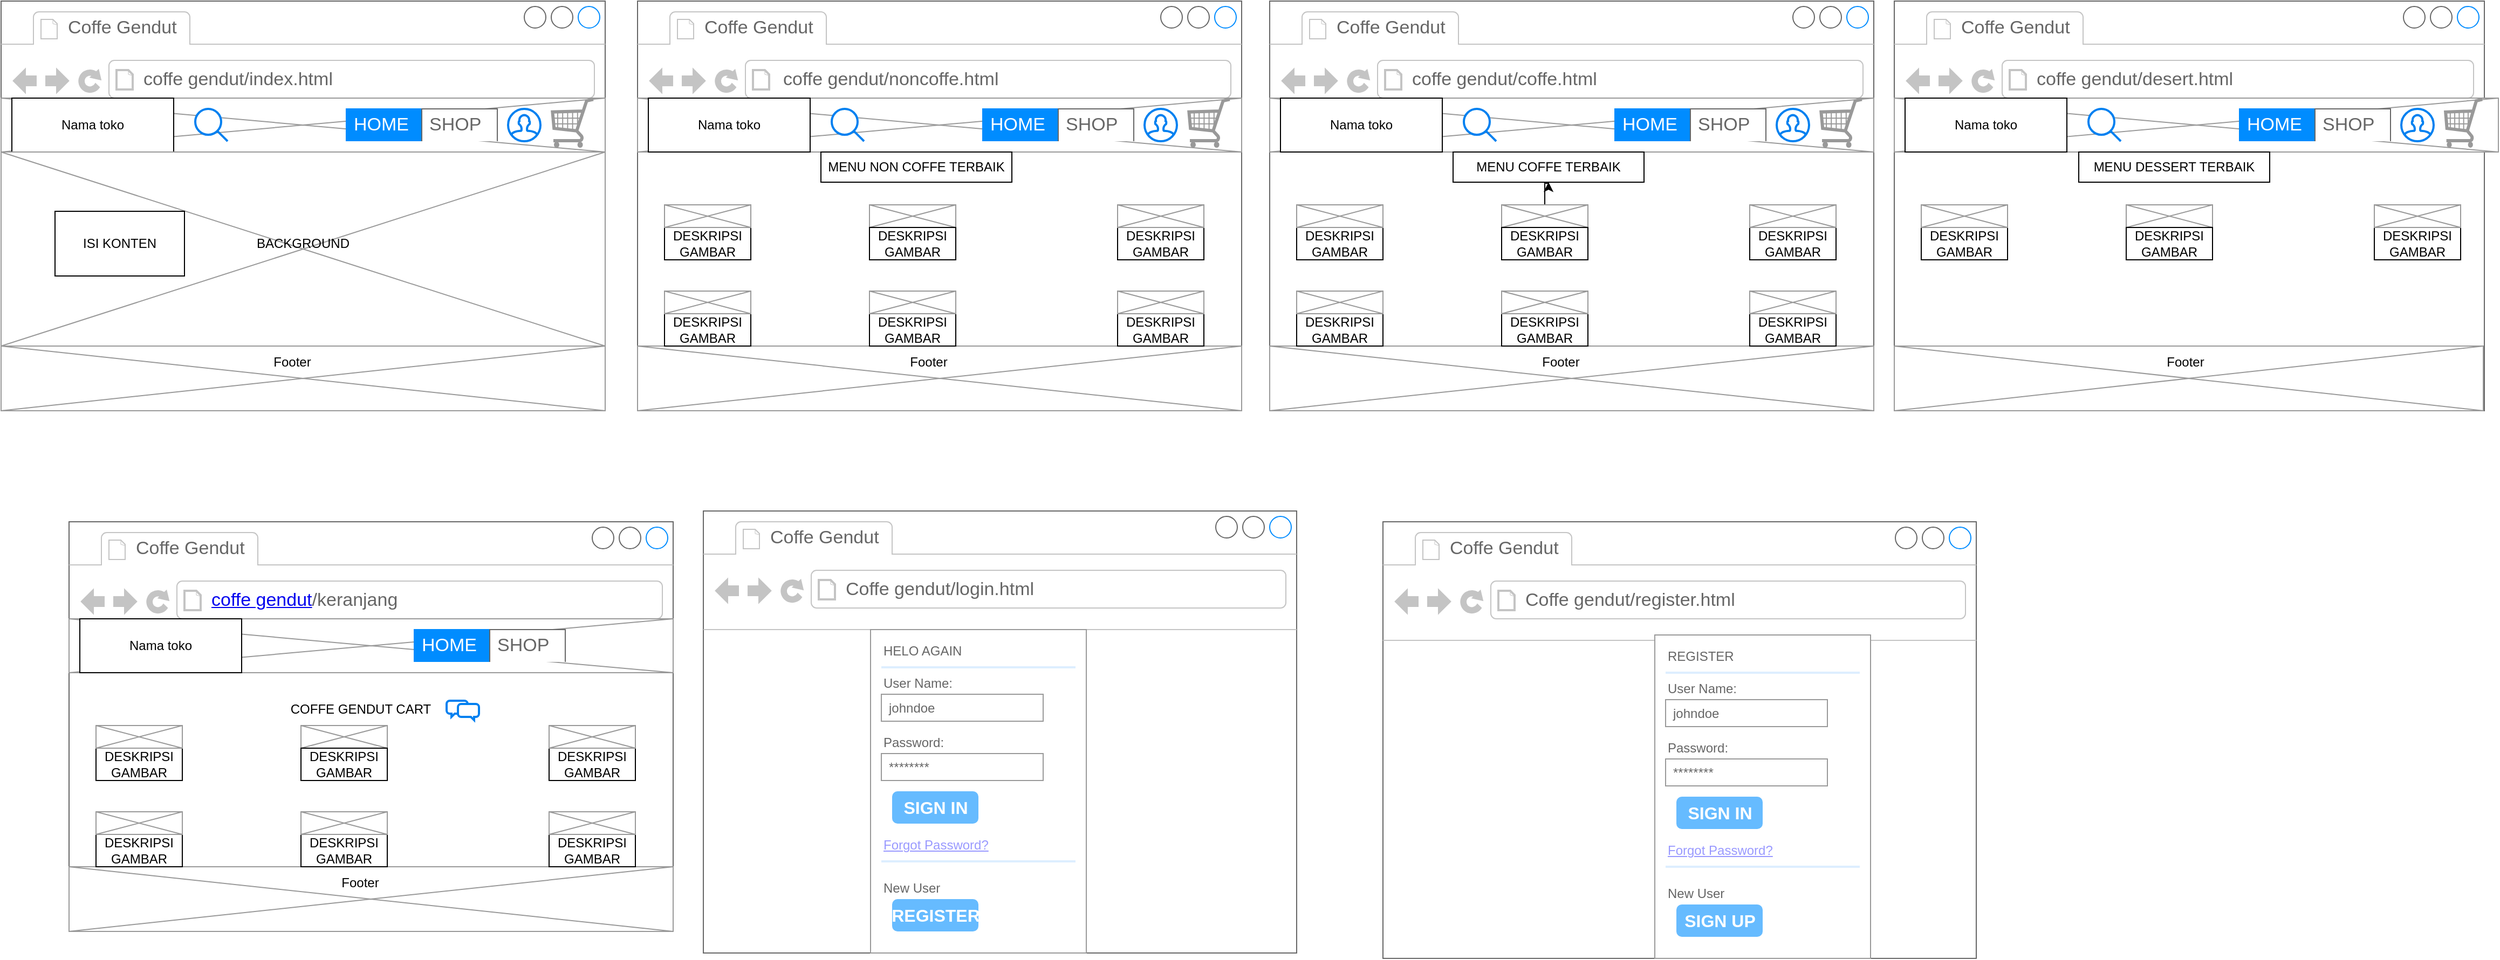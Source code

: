 <mxfile version="24.2.5" type="device" pages="2">
  <diagram name="Page-1" id="whHMGJ0GlvKiEc0G1FeG">
    <mxGraphModel dx="6001" dy="808" grid="1" gridSize="21" guides="1" tooltips="1" connect="1" arrows="1" fold="1" page="1" pageScale="1" pageWidth="2339" pageHeight="3300" math="0" shadow="0">
      <root>
        <mxCell id="0" />
        <mxCell id="1" parent="0" />
        <mxCell id="5K2G39cPgTr9oisELgJ0-1" value="" style="strokeWidth=1;shadow=0;dashed=0;align=center;html=1;shape=mxgraph.mockup.containers.browserWindow;rSize=0;strokeColor=#666666;strokeColor2=#008cff;strokeColor3=#c4c4c4;mainText=,;recursiveResize=0;" vertex="1" parent="1">
          <mxGeometry x="-4641" y="105" width="560" height="380" as="geometry" />
        </mxCell>
        <mxCell id="5K2G39cPgTr9oisELgJ0-2" value="Coffe Gendut" style="strokeWidth=1;shadow=0;dashed=0;align=center;html=1;shape=mxgraph.mockup.containers.anchor;fontSize=17;fontColor=#666666;align=left;whiteSpace=wrap;" vertex="1" parent="5K2G39cPgTr9oisELgJ0-1">
          <mxGeometry x="60" y="12" width="110" height="26" as="geometry" />
        </mxCell>
        <mxCell id="5K2G39cPgTr9oisELgJ0-3" value="coffe gendut/index.html" style="strokeWidth=1;shadow=0;dashed=0;align=center;html=1;shape=mxgraph.mockup.containers.anchor;rSize=0;fontSize=17;fontColor=#666666;align=left;" vertex="1" parent="5K2G39cPgTr9oisELgJ0-1">
          <mxGeometry x="130" y="60" width="250" height="26" as="geometry" />
        </mxCell>
        <mxCell id="5K2G39cPgTr9oisELgJ0-4" value="" style="verticalLabelPosition=bottom;shadow=0;dashed=0;align=center;html=1;verticalAlign=top;strokeWidth=1;shape=mxgraph.mockup.graphics.simpleIcon;strokeColor=#999999;" vertex="1" parent="5K2G39cPgTr9oisELgJ0-1">
          <mxGeometry y="90" width="560" height="50" as="geometry" />
        </mxCell>
        <mxCell id="5K2G39cPgTr9oisELgJ0-5" value="Nama toko" style="rounded=0;whiteSpace=wrap;html=1;" vertex="1" parent="5K2G39cPgTr9oisELgJ0-1">
          <mxGeometry x="10" y="90" width="150" height="50" as="geometry" />
        </mxCell>
        <mxCell id="5K2G39cPgTr9oisELgJ0-6" value="" style="html=1;verticalLabelPosition=bottom;align=center;labelBackgroundColor=#ffffff;verticalAlign=top;strokeWidth=2;strokeColor=#0080F0;shadow=0;dashed=0;shape=mxgraph.ios7.icons.looking_glass;" vertex="1" parent="5K2G39cPgTr9oisELgJ0-1">
          <mxGeometry x="180" y="100" width="30" height="30" as="geometry" />
        </mxCell>
        <mxCell id="5K2G39cPgTr9oisELgJ0-8" value="HOME" style="strokeWidth=1;shadow=0;dashed=0;align=center;html=1;shape=mxgraph.mockup.forms.uRect;fontSize=17;fontColor=#ffffff;align=left;spacingLeft=5;strokeColor=#008cff;fillColor=#008cff;" vertex="1" parent="5K2G39cPgTr9oisELgJ0-1">
          <mxGeometry x="320" y="100" width="70" height="30" as="geometry" />
        </mxCell>
        <mxCell id="5K2G39cPgTr9oisELgJ0-9" value="SHOP" style="strokeWidth=1;shadow=0;dashed=0;align=center;html=1;shape=mxgraph.mockup.forms.uRect;fontSize=17;fontColor=#666666;align=left;spacingLeft=5;strokeColor=#666666;" vertex="1" parent="5K2G39cPgTr9oisELgJ0-1">
          <mxGeometry x="390" y="100" width="70" height="30" as="geometry" />
        </mxCell>
        <mxCell id="5K2G39cPgTr9oisELgJ0-10" value="" style="html=1;verticalLabelPosition=bottom;align=center;labelBackgroundColor=#ffffff;verticalAlign=top;strokeWidth=2;strokeColor=#0080F0;shadow=0;dashed=0;shape=mxgraph.ios7.icons.user;" vertex="1" parent="5K2G39cPgTr9oisELgJ0-1">
          <mxGeometry x="470" y="100" width="30" height="30" as="geometry" />
        </mxCell>
        <mxCell id="5K2G39cPgTr9oisELgJ0-11" value="" style="verticalLabelPosition=bottom;shadow=0;dashed=0;align=center;html=1;verticalAlign=top;strokeWidth=1;shape=mxgraph.mockup.misc.shoppingCart;strokeColor=#999999;" vertex="1" parent="5K2G39cPgTr9oisELgJ0-1">
          <mxGeometry x="510" y="90" width="40" height="46" as="geometry" />
        </mxCell>
        <mxCell id="5K2G39cPgTr9oisELgJ0-12" value="" style="verticalLabelPosition=bottom;shadow=0;dashed=0;align=center;html=1;verticalAlign=top;strokeWidth=1;shape=mxgraph.mockup.graphics.simpleIcon;strokeColor=#999999;" vertex="1" parent="5K2G39cPgTr9oisELgJ0-1">
          <mxGeometry y="140" width="560" height="180" as="geometry" />
        </mxCell>
        <mxCell id="5K2G39cPgTr9oisELgJ0-13" value="BACKGROUND" style="text;html=1;align=center;verticalAlign=middle;whiteSpace=wrap;rounded=0;" vertex="1" parent="5K2G39cPgTr9oisELgJ0-1">
          <mxGeometry x="215" y="210" width="130" height="30" as="geometry" />
        </mxCell>
        <mxCell id="5K2G39cPgTr9oisELgJ0-15" value="" style="verticalLabelPosition=bottom;shadow=0;dashed=0;align=center;html=1;verticalAlign=top;strokeWidth=1;shape=mxgraph.mockup.graphics.simpleIcon;strokeColor=#999999;" vertex="1" parent="5K2G39cPgTr9oisELgJ0-1">
          <mxGeometry y="320" width="560" height="60" as="geometry" />
        </mxCell>
        <mxCell id="5K2G39cPgTr9oisELgJ0-14" value="ISI KONTEN" style="rounded=0;whiteSpace=wrap;html=1;" vertex="1" parent="5K2G39cPgTr9oisELgJ0-1">
          <mxGeometry x="50" y="195" width="120" height="60" as="geometry" />
        </mxCell>
        <mxCell id="5K2G39cPgTr9oisELgJ0-16" value="Footer" style="text;html=1;align=center;verticalAlign=middle;whiteSpace=wrap;rounded=0;" vertex="1" parent="5K2G39cPgTr9oisELgJ0-1">
          <mxGeometry x="240" y="320" width="60" height="30" as="geometry" />
        </mxCell>
        <mxCell id="PVkmg_0jK7x4FIQa3Wow-1" value="" style="strokeWidth=1;shadow=0;dashed=0;align=center;html=1;shape=mxgraph.mockup.containers.browserWindow;rSize=0;strokeColor=#666666;strokeColor2=#008cff;strokeColor3=#c4c4c4;mainText=,;recursiveResize=0;" vertex="1" parent="1">
          <mxGeometry x="-4051" y="105" width="560" height="380" as="geometry" />
        </mxCell>
        <mxCell id="PVkmg_0jK7x4FIQa3Wow-2" value="Coffe Gendut" style="strokeWidth=1;shadow=0;dashed=0;align=center;html=1;shape=mxgraph.mockup.containers.anchor;fontSize=17;fontColor=#666666;align=left;whiteSpace=wrap;" vertex="1" parent="PVkmg_0jK7x4FIQa3Wow-1">
          <mxGeometry x="60" y="12" width="110" height="26" as="geometry" />
        </mxCell>
        <mxCell id="PVkmg_0jK7x4FIQa3Wow-3" value="coffe gendut/noncoffe.html" style="strokeWidth=1;shadow=0;dashed=0;align=center;html=1;shape=mxgraph.mockup.containers.anchor;rSize=0;fontSize=17;fontColor=#666666;align=left;" vertex="1" parent="PVkmg_0jK7x4FIQa3Wow-1">
          <mxGeometry x="133" y="60" width="250" height="26" as="geometry" />
        </mxCell>
        <mxCell id="PVkmg_0jK7x4FIQa3Wow-4" value="" style="verticalLabelPosition=bottom;shadow=0;dashed=0;align=center;html=1;verticalAlign=top;strokeWidth=1;shape=mxgraph.mockup.graphics.simpleIcon;strokeColor=#999999;" vertex="1" parent="PVkmg_0jK7x4FIQa3Wow-1">
          <mxGeometry y="90" width="560" height="50" as="geometry" />
        </mxCell>
        <mxCell id="PVkmg_0jK7x4FIQa3Wow-5" value="Nama toko" style="rounded=0;whiteSpace=wrap;html=1;" vertex="1" parent="PVkmg_0jK7x4FIQa3Wow-1">
          <mxGeometry x="10" y="90" width="150" height="50" as="geometry" />
        </mxCell>
        <mxCell id="PVkmg_0jK7x4FIQa3Wow-6" value="" style="html=1;verticalLabelPosition=bottom;align=center;labelBackgroundColor=#ffffff;verticalAlign=top;strokeWidth=2;strokeColor=#0080F0;shadow=0;dashed=0;shape=mxgraph.ios7.icons.looking_glass;" vertex="1" parent="PVkmg_0jK7x4FIQa3Wow-1">
          <mxGeometry x="180" y="100" width="30" height="30" as="geometry" />
        </mxCell>
        <mxCell id="PVkmg_0jK7x4FIQa3Wow-7" value="HOME" style="strokeWidth=1;shadow=0;dashed=0;align=center;html=1;shape=mxgraph.mockup.forms.uRect;fontSize=17;fontColor=#ffffff;align=left;spacingLeft=5;strokeColor=#008cff;fillColor=#008cff;" vertex="1" parent="PVkmg_0jK7x4FIQa3Wow-1">
          <mxGeometry x="320" y="100" width="70" height="30" as="geometry" />
        </mxCell>
        <mxCell id="PVkmg_0jK7x4FIQa3Wow-8" value="SHOP" style="strokeWidth=1;shadow=0;dashed=0;align=center;html=1;shape=mxgraph.mockup.forms.uRect;fontSize=17;fontColor=#666666;align=left;spacingLeft=5;strokeColor=#666666;" vertex="1" parent="PVkmg_0jK7x4FIQa3Wow-1">
          <mxGeometry x="390" y="100" width="70" height="30" as="geometry" />
        </mxCell>
        <mxCell id="PVkmg_0jK7x4FIQa3Wow-9" value="" style="html=1;verticalLabelPosition=bottom;align=center;labelBackgroundColor=#ffffff;verticalAlign=top;strokeWidth=2;strokeColor=#0080F0;shadow=0;dashed=0;shape=mxgraph.ios7.icons.user;" vertex="1" parent="PVkmg_0jK7x4FIQa3Wow-1">
          <mxGeometry x="470" y="100" width="30" height="30" as="geometry" />
        </mxCell>
        <mxCell id="PVkmg_0jK7x4FIQa3Wow-10" value="" style="verticalLabelPosition=bottom;shadow=0;dashed=0;align=center;html=1;verticalAlign=top;strokeWidth=1;shape=mxgraph.mockup.misc.shoppingCart;strokeColor=#999999;" vertex="1" parent="PVkmg_0jK7x4FIQa3Wow-1">
          <mxGeometry x="510" y="90" width="40" height="46" as="geometry" />
        </mxCell>
        <mxCell id="PVkmg_0jK7x4FIQa3Wow-13" value="" style="verticalLabelPosition=bottom;shadow=0;dashed=0;align=center;html=1;verticalAlign=top;strokeWidth=1;shape=mxgraph.mockup.graphics.simpleIcon;strokeColor=#999999;" vertex="1" parent="PVkmg_0jK7x4FIQa3Wow-1">
          <mxGeometry y="320" width="560" height="60" as="geometry" />
        </mxCell>
        <mxCell id="PVkmg_0jK7x4FIQa3Wow-14" value="MENU NON COFFE TERBAIK" style="rounded=0;whiteSpace=wrap;html=1;" vertex="1" parent="PVkmg_0jK7x4FIQa3Wow-1">
          <mxGeometry x="170" y="140" width="177" height="28" as="geometry" />
        </mxCell>
        <mxCell id="PVkmg_0jK7x4FIQa3Wow-15" value="Footer" style="text;html=1;align=center;verticalAlign=middle;whiteSpace=wrap;rounded=0;" vertex="1" parent="PVkmg_0jK7x4FIQa3Wow-1">
          <mxGeometry x="240" y="320" width="60" height="30" as="geometry" />
        </mxCell>
        <mxCell id="PVkmg_0jK7x4FIQa3Wow-16" value="DESKRIPSI GAMBAR" style="rounded=0;whiteSpace=wrap;html=1;" vertex="1" parent="PVkmg_0jK7x4FIQa3Wow-1">
          <mxGeometry x="25" y="210" width="80" height="30" as="geometry" />
        </mxCell>
        <mxCell id="PVkmg_0jK7x4FIQa3Wow-17" value="" style="verticalLabelPosition=bottom;shadow=0;dashed=0;align=center;html=1;verticalAlign=top;strokeWidth=1;shape=mxgraph.mockup.graphics.simpleIcon;strokeColor=#999999;" vertex="1" parent="PVkmg_0jK7x4FIQa3Wow-1">
          <mxGeometry x="25" y="189" width="80" height="21" as="geometry" />
        </mxCell>
        <mxCell id="PVkmg_0jK7x4FIQa3Wow-18" value="&lt;span style=&quot;color: rgba(0, 0, 0, 0); font-family: monospace; font-size: 0px; text-align: start;&quot;&gt;%3CmxGraphModel%3E%3Croot%3E%3CmxCell%20id%3D%220%22%2F%3E%3CmxCell%20id%3D%221%22%20parent%3D%220%22%2F%3E%3CmxCell%20id%3D%222%22%20value%3D%22DESKRIPSI%20GAMBAR%22%20style%3D%22rounded%3D0%3BwhiteSpace%3Dwrap%3Bhtml%3D1%3B%22%20vertex%3D%221%22%20parent%3D%221%22%3E%3CmxGeometry%20x%3D%22-3986%22%20y%3D%22353%22%20width%3D%2280%22%20height%3D%2230%22%20as%3D%22geometry%22%2F%3E%3C%2FmxCell%3E%3C%2Froot%3E%3C%2FmxGraphModel%3E&lt;/span&gt;" style="verticalLabelPosition=bottom;shadow=0;dashed=0;align=center;html=1;verticalAlign=top;strokeWidth=1;shape=mxgraph.mockup.graphics.simpleIcon;strokeColor=#999999;" vertex="1" parent="PVkmg_0jK7x4FIQa3Wow-1">
          <mxGeometry x="215" y="189" width="80" height="21" as="geometry" />
        </mxCell>
        <mxCell id="PVkmg_0jK7x4FIQa3Wow-19" value="DESKRIPSI GAMBAR" style="rounded=0;whiteSpace=wrap;html=1;" vertex="1" parent="PVkmg_0jK7x4FIQa3Wow-1">
          <mxGeometry x="215" y="210" width="80" height="30" as="geometry" />
        </mxCell>
        <mxCell id="PVkmg_0jK7x4FIQa3Wow-20" value="DESKRIPSI GAMBAR" style="rounded=0;whiteSpace=wrap;html=1;" vertex="1" parent="PVkmg_0jK7x4FIQa3Wow-1">
          <mxGeometry x="25" y="290" width="80" height="30" as="geometry" />
        </mxCell>
        <mxCell id="PVkmg_0jK7x4FIQa3Wow-21" value="DESKRIPSI GAMBAR" style="rounded=0;whiteSpace=wrap;html=1;" vertex="1" parent="PVkmg_0jK7x4FIQa3Wow-1">
          <mxGeometry x="215" y="290" width="80" height="30" as="geometry" />
        </mxCell>
        <mxCell id="PVkmg_0jK7x4FIQa3Wow-22" value="DESKRIPSI GAMBAR" style="rounded=0;whiteSpace=wrap;html=1;" vertex="1" parent="PVkmg_0jK7x4FIQa3Wow-1">
          <mxGeometry x="445" y="290" width="80" height="30" as="geometry" />
        </mxCell>
        <mxCell id="PVkmg_0jK7x4FIQa3Wow-23" value="DESKRIPSI GAMBAR" style="rounded=0;whiteSpace=wrap;html=1;" vertex="1" parent="PVkmg_0jK7x4FIQa3Wow-1">
          <mxGeometry x="445" y="210" width="80" height="30" as="geometry" />
        </mxCell>
        <mxCell id="PVkmg_0jK7x4FIQa3Wow-26" value="" style="verticalLabelPosition=bottom;shadow=0;dashed=0;align=center;html=1;verticalAlign=top;strokeWidth=1;shape=mxgraph.mockup.graphics.simpleIcon;strokeColor=#999999;" vertex="1" parent="PVkmg_0jK7x4FIQa3Wow-1">
          <mxGeometry x="25" y="269" width="80" height="21" as="geometry" />
        </mxCell>
        <mxCell id="PVkmg_0jK7x4FIQa3Wow-27" value="" style="verticalLabelPosition=bottom;shadow=0;dashed=0;align=center;html=1;verticalAlign=top;strokeWidth=1;shape=mxgraph.mockup.graphics.simpleIcon;strokeColor=#999999;" vertex="1" parent="PVkmg_0jK7x4FIQa3Wow-1">
          <mxGeometry x="215" y="269" width="80" height="21" as="geometry" />
        </mxCell>
        <mxCell id="PVkmg_0jK7x4FIQa3Wow-28" value="" style="verticalLabelPosition=bottom;shadow=0;dashed=0;align=center;html=1;verticalAlign=top;strokeWidth=1;shape=mxgraph.mockup.graphics.simpleIcon;strokeColor=#999999;" vertex="1" parent="PVkmg_0jK7x4FIQa3Wow-1">
          <mxGeometry x="445" y="189" width="80" height="21" as="geometry" />
        </mxCell>
        <mxCell id="PVkmg_0jK7x4FIQa3Wow-29" value="" style="verticalLabelPosition=bottom;shadow=0;dashed=0;align=center;html=1;verticalAlign=top;strokeWidth=1;shape=mxgraph.mockup.graphics.simpleIcon;strokeColor=#999999;" vertex="1" parent="PVkmg_0jK7x4FIQa3Wow-1">
          <mxGeometry x="445" y="269" width="80" height="21" as="geometry" />
        </mxCell>
        <mxCell id="PVkmg_0jK7x4FIQa3Wow-30" value="" style="strokeWidth=1;shadow=0;dashed=0;align=center;html=1;shape=mxgraph.mockup.containers.browserWindow;rSize=0;strokeColor=#666666;strokeColor2=#008cff;strokeColor3=#c4c4c4;mainText=,;recursiveResize=0;" vertex="1" parent="1">
          <mxGeometry x="-3465" y="105" width="560" height="380" as="geometry" />
        </mxCell>
        <mxCell id="PVkmg_0jK7x4FIQa3Wow-31" value="Coffe Gendut" style="strokeWidth=1;shadow=0;dashed=0;align=center;html=1;shape=mxgraph.mockup.containers.anchor;fontSize=17;fontColor=#666666;align=left;whiteSpace=wrap;" vertex="1" parent="PVkmg_0jK7x4FIQa3Wow-30">
          <mxGeometry x="60" y="12" width="110" height="26" as="geometry" />
        </mxCell>
        <mxCell id="PVkmg_0jK7x4FIQa3Wow-32" value="coffe gendut/coffe.html" style="strokeWidth=1;shadow=0;dashed=0;align=center;html=1;shape=mxgraph.mockup.containers.anchor;rSize=0;fontSize=17;fontColor=#666666;align=left;" vertex="1" parent="PVkmg_0jK7x4FIQa3Wow-30">
          <mxGeometry x="130" y="60" width="250" height="26" as="geometry" />
        </mxCell>
        <mxCell id="PVkmg_0jK7x4FIQa3Wow-33" value="" style="verticalLabelPosition=bottom;shadow=0;dashed=0;align=center;html=1;verticalAlign=top;strokeWidth=1;shape=mxgraph.mockup.graphics.simpleIcon;strokeColor=#999999;" vertex="1" parent="PVkmg_0jK7x4FIQa3Wow-30">
          <mxGeometry y="90" width="560" height="50" as="geometry" />
        </mxCell>
        <mxCell id="PVkmg_0jK7x4FIQa3Wow-34" value="Nama toko" style="rounded=0;whiteSpace=wrap;html=1;" vertex="1" parent="PVkmg_0jK7x4FIQa3Wow-30">
          <mxGeometry x="10" y="90" width="150" height="50" as="geometry" />
        </mxCell>
        <mxCell id="PVkmg_0jK7x4FIQa3Wow-35" value="" style="html=1;verticalLabelPosition=bottom;align=center;labelBackgroundColor=#ffffff;verticalAlign=top;strokeWidth=2;strokeColor=#0080F0;shadow=0;dashed=0;shape=mxgraph.ios7.icons.looking_glass;" vertex="1" parent="PVkmg_0jK7x4FIQa3Wow-30">
          <mxGeometry x="180" y="100" width="30" height="30" as="geometry" />
        </mxCell>
        <mxCell id="PVkmg_0jK7x4FIQa3Wow-36" value="HOME" style="strokeWidth=1;shadow=0;dashed=0;align=center;html=1;shape=mxgraph.mockup.forms.uRect;fontSize=17;fontColor=#ffffff;align=left;spacingLeft=5;strokeColor=#008cff;fillColor=#008cff;" vertex="1" parent="PVkmg_0jK7x4FIQa3Wow-30">
          <mxGeometry x="320" y="100" width="70" height="30" as="geometry" />
        </mxCell>
        <mxCell id="PVkmg_0jK7x4FIQa3Wow-37" value="SHOP" style="strokeWidth=1;shadow=0;dashed=0;align=center;html=1;shape=mxgraph.mockup.forms.uRect;fontSize=17;fontColor=#666666;align=left;spacingLeft=5;strokeColor=#666666;" vertex="1" parent="PVkmg_0jK7x4FIQa3Wow-30">
          <mxGeometry x="390" y="100" width="70" height="30" as="geometry" />
        </mxCell>
        <mxCell id="PVkmg_0jK7x4FIQa3Wow-38" value="" style="html=1;verticalLabelPosition=bottom;align=center;labelBackgroundColor=#ffffff;verticalAlign=top;strokeWidth=2;strokeColor=#0080F0;shadow=0;dashed=0;shape=mxgraph.ios7.icons.user;" vertex="1" parent="PVkmg_0jK7x4FIQa3Wow-30">
          <mxGeometry x="470" y="100" width="30" height="30" as="geometry" />
        </mxCell>
        <mxCell id="PVkmg_0jK7x4FIQa3Wow-39" value="" style="verticalLabelPosition=bottom;shadow=0;dashed=0;align=center;html=1;verticalAlign=top;strokeWidth=1;shape=mxgraph.mockup.misc.shoppingCart;strokeColor=#999999;" vertex="1" parent="PVkmg_0jK7x4FIQa3Wow-30">
          <mxGeometry x="510" y="90" width="40" height="46" as="geometry" />
        </mxCell>
        <mxCell id="PVkmg_0jK7x4FIQa3Wow-40" value="" style="verticalLabelPosition=bottom;shadow=0;dashed=0;align=center;html=1;verticalAlign=top;strokeWidth=1;shape=mxgraph.mockup.graphics.simpleIcon;strokeColor=#999999;" vertex="1" parent="PVkmg_0jK7x4FIQa3Wow-30">
          <mxGeometry y="320" width="560" height="60" as="geometry" />
        </mxCell>
        <mxCell id="PVkmg_0jK7x4FIQa3Wow-41" value="MENU&amp;nbsp;&lt;span style=&quot;color: rgba(0, 0, 0, 0); font-family: monospace; font-size: 0px; text-align: start; text-wrap: nowrap;&quot;&gt;%3CmxGraphModel%3E%3Croot%3E%3CmxCell%20id%3D%220%22%2F%3E%3CmxCell%20id%3D%221%22%20parent%3D%220%22%2F%3E%3CmxCell%20id%3D%222%22%20value%3D%22%22%20style%3D%22strokeWidth%3D1%3Bshadow%3D0%3Bdashed%3D0%3Balign%3Dcenter%3Bhtml%3D1%3Bshape%3Dmxgraph.mockup.containers.browserWindow%3BrSize%3D0%3BstrokeColor%3D%23666666%3BstrokeColor2%3D%23008cff%3BstrokeColor3%3D%23c4c4c4%3BmainText%3D%2C%3BrecursiveResize%3D0%3B%22%20vertex%3D%221%22%20parent%3D%221%22%3E%3CmxGeometry%20x%3D%22-4011%22%20y%3D%22105%22%20width%3D%22560%22%20height%3D%22380%22%20as%3D%22geometry%22%2F%3E%3C%2FmxCell%3E%3CmxCell%20id%3D%223%22%20value%3D%22Coffe%20Gendut%22%20style%3D%22strokeWidth%3D1%3Bshadow%3D0%3Bdashed%3D0%3Balign%3Dcenter%3Bhtml%3D1%3Bshape%3Dmxgraph.mockup.containers.anchor%3BfontSize%3D17%3BfontColor%3D%23666666%3Balign%3Dleft%3BwhiteSpace%3Dwrap%3B%22%20vertex%3D%221%22%20parent%3D%222%22%3E%3CmxGeometry%20x%3D%2260%22%20y%3D%2212%22%20width%3D%22110%22%20height%3D%2226%22%20as%3D%22geometry%22%2F%3E%3C%2FmxCell%3E%3CmxCell%20id%3D%224%22%20value%3D%22%26lt%3Ba%20href%3D%26quot%3Bfile%3A%2F%2F%2FD%3A%2Fcoffe%2520gendut%2Findex.html%26quot%3B%26gt%3Bcoffe%20gendut%26lt%3B%2Fa%26gt%3B%22%20style%3D%22strokeWidth%3D1%3Bshadow%3D0%3Bdashed%3D0%3Balign%3Dcenter%3Bhtml%3D1%3Bshape%3Dmxgraph.mockup.containers.anchor%3BrSize%3D0%3BfontSize%3D17%3BfontColor%3D%23666666%3Balign%3Dleft%3B%22%20vertex%3D%221%22%20parent%3D%222%22%3E%3CmxGeometry%20x%3D%22130%22%20y%3D%2260%22%20width%3D%22250%22%20height%3D%2226%22%20as%3D%22geometry%22%2F%3E%3C%2FmxCell%3E%3CmxCell%20id%3D%225%22%20value%3D%22%22%20style%3D%22verticalLabelPosition%3Dbottom%3Bshadow%3D0%3Bdashed%3D0%3Balign%3Dcenter%3Bhtml%3D1%3BverticalAlign%3Dtop%3BstrokeWidth%3D1%3Bshape%3Dmxgraph.mockup.graphics.simpleIcon%3BstrokeColor%3D%23999999%3B%22%20vertex%3D%221%22%20parent%3D%222%22%3E%3CmxGeometry%20y%3D%2290%22%20width%3D%22560%22%20height%3D%2250%22%20as%3D%22geometry%22%2F%3E%3C%2FmxCell%3E%3CmxCell%20id%3D%226%22%20value%3D%22Nama%20toko%22%20style%3D%22rounded%3D0%3BwhiteSpace%3Dwrap%3Bhtml%3D1%3B%22%20vertex%3D%221%22%20parent%3D%222%22%3E%3CmxGeometry%20x%3D%2210%22%20y%3D%2290%22%20width%3D%22150%22%20height%3D%2250%22%20as%3D%22geometry%22%2F%3E%3C%2FmxCell%3E%3CmxCell%20id%3D%227%22%20value%3D%22%22%20style%3D%22html%3D1%3BverticalLabelPosition%3Dbottom%3Balign%3Dcenter%3BlabelBackgroundColor%3D%23ffffff%3BverticalAlign%3Dtop%3BstrokeWidth%3D2%3BstrokeColor%3D%230080F0%3Bshadow%3D0%3Bdashed%3D0%3Bshape%3Dmxgraph.ios7.icons.looking_glass%3B%22%20vertex%3D%221%22%20parent%3D%222%22%3E%3CmxGeometry%20x%3D%22180%22%20y%3D%22100%22%20width%3D%2230%22%20height%3D%2230%22%20as%3D%22geometry%22%2F%3E%3C%2FmxCell%3E%3CmxCell%20id%3D%228%22%20value%3D%22HOME%22%20style%3D%22strokeWidth%3D1%3Bshadow%3D0%3Bdashed%3D0%3Balign%3Dcenter%3Bhtml%3D1%3Bshape%3Dmxgraph.mockup.forms.uRect%3BfontSize%3D17%3BfontColor%3D%23ffffff%3Balign%3Dleft%3BspacingLeft%3D5%3BstrokeColor%3D%23008cff%3BfillColor%3D%23008cff%3B%22%20vertex%3D%221%22%20parent%3D%222%22%3E%3CmxGeometry%20x%3D%22320%22%20y%3D%22100%22%20width%3D%2270%22%20height%3D%2230%22%20as%3D%22geometry%22%2F%3E%3C%2FmxCell%3E%3CmxCell%20id%3D%229%22%20value%3D%22SHOP%22%20style%3D%22strokeWidth%3D1%3Bshadow%3D0%3Bdashed%3D0%3Balign%3Dcenter%3Bhtml%3D1%3Bshape%3Dmxgraph.mockup.forms.uRect%3BfontSize%3D17%3BfontColor%3D%23666666%3Balign%3Dleft%3BspacingLeft%3D5%3BstrokeColor%3D%23666666%3B%22%20vertex%3D%221%22%20parent%3D%222%22%3E%3CmxGeometry%20x%3D%22390%22%20y%3D%22100%22%20width%3D%2270%22%20height%3D%2230%22%20as%3D%22geometry%22%2F%3E%3C%2FmxCell%3E%3CmxCell%20id%3D%2210%22%20value%3D%22%22%20style%3D%22html%3D1%3BverticalLabelPosition%3Dbottom%3Balign%3Dcenter%3BlabelBackgroundColor%3D%23ffffff%3BverticalAlign%3Dtop%3BstrokeWidth%3D2%3BstrokeColor%3D%230080F0%3Bshadow%3D0%3Bdashed%3D0%3Bshape%3Dmxgraph.ios7.icons.user%3B%22%20vertex%3D%221%22%20parent%3D%222%22%3E%3CmxGeometry%20x%3D%22470%22%20y%3D%22100%22%20width%3D%2230%22%20height%3D%2230%22%20as%3D%22geometry%22%2F%3E%3C%2FmxCell%3E%3CmxCell%20id%3D%2211%22%20value%3D%22%22%20style%3D%22verticalLabelPosition%3Dbottom%3Bshadow%3D0%3Bdashed%3D0%3Balign%3Dcenter%3Bhtml%3D1%3BverticalAlign%3Dtop%3BstrokeWidth%3D1%3Bshape%3Dmxgraph.mockup.misc.shoppingCart%3BstrokeColor%3D%23999999%3B%22%20vertex%3D%221%22%20parent%3D%222%22%3E%3CmxGeometry%20x%3D%22510%22%20y%3D%2290%22%20width%3D%2240%22%20height%3D%2246%22%20as%3D%22geometry%22%2F%3E%3C%2FmxCell%3E%3CmxCell%20id%3D%2212%22%20value%3D%22%22%20style%3D%22verticalLabelPosition%3Dbottom%3Bshadow%3D0%3Bdashed%3D0%3Balign%3Dcenter%3Bhtml%3D1%3BverticalAlign%3Dtop%3BstrokeWidth%3D1%3Bshape%3Dmxgraph.mockup.graphics.simpleIcon%3BstrokeColor%3D%23999999%3B%22%20vertex%3D%221%22%20parent%3D%222%22%3E%3CmxGeometry%20y%3D%22320%22%20width%3D%22560%22%20height%3D%2260%22%20as%3D%22geometry%22%2F%3E%3C%2FmxCell%3E%3CmxCell%20id%3D%2213%22%20value%3D%22MENU%20NON%20COFFE%20TERBAIK%22%20style%3D%22rounded%3D0%3BwhiteSpace%3Dwrap%3Bhtml%3D1%3B%22%20vertex%3D%221%22%20parent%3D%222%22%3E%3CmxGeometry%20x%3D%22170%22%20y%3D%22140%22%20width%3D%22177%22%20height%3D%2228%22%20as%3D%22geometry%22%2F%3E%3C%2FmxCell%3E%3CmxCell%20id%3D%2214%22%20value%3D%22Footer%22%20style%3D%22text%3Bhtml%3D1%3Balign%3Dcenter%3BverticalAlign%3Dmiddle%3BwhiteSpace%3Dwrap%3Brounded%3D0%3B%22%20vertex%3D%221%22%20parent%3D%222%22%3E%3CmxGeometry%20x%3D%22240%22%20y%3D%22320%22%20width%3D%2260%22%20height%3D%2230%22%20as%3D%22geometry%22%2F%3E%3C%2FmxCell%3E%3CmxCell%20id%3D%2215%22%20value%3D%22DESKRIPSI%20GAMBAR%22%20style%3D%22rounded%3D0%3BwhiteSpace%3Dwrap%3Bhtml%3D1%3B%22%20vertex%3D%221%22%20parent%3D%222%22%3E%3CmxGeometry%20x%3D%2225%22%20y%3D%22210%22%20width%3D%2280%22%20height%3D%2230%22%20as%3D%22geometry%22%2F%3E%3C%2FmxCell%3E%3CmxCell%20id%3D%2216%22%20value%3D%22%22%20style%3D%22verticalLabelPosition%3Dbottom%3Bshadow%3D0%3Bdashed%3D0%3Balign%3Dcenter%3Bhtml%3D1%3BverticalAlign%3Dtop%3BstrokeWidth%3D1%3Bshape%3Dmxgraph.mockup.graphics.simpleIcon%3BstrokeColor%3D%23999999%3B%22%20vertex%3D%221%22%20parent%3D%222%22%3E%3CmxGeometry%20x%3D%2225%22%20y%3D%22189%22%20width%3D%2280%22%20height%3D%2221%22%20as%3D%22geometry%22%2F%3E%3C%2FmxCell%3E%3CmxCell%20id%3D%2217%22%20value%3D%22%26lt%3Bspan%20style%3D%26quot%3Bcolor%3A%20rgba(0%2C%200%2C%200%2C%200)%3B%20font-family%3A%20monospace%3B%20font-size%3A%200px%3B%20text-align%3A%20start%3B%26quot%3B%26gt%3B%253CmxGraphModel%253E%253Croot%253E%253CmxCell%2520id%253D%25220%2522%252F%253E%253CmxCell%2520id%253D%25221%2522%2520parent%253D%25220%2522%252F%253E%253CmxCell%2520id%253D%25222%2522%2520value%253D%2522DESKRIPSI%2520GAMBAR%2522%2520style%253D%2522rounded%253D0%253BwhiteSpace%253Dwrap%253Bhtml%253D1%253B%2522%2520vertex%253D%25221%2522%2520parent%253D%25221%2522%253E%253CmxGeometry%2520x%253D%2522-3986%2522%2520y%253D%2522353%2522%2520width%253D%252280%2522%2520height%253D%252230%2522%2520as%253D%2522geometry%2522%252F%253E%253C%252FmxCell%253E%253C%252Froot%253E%253C%252FmxGraphModel%253E%26lt%3B%2Fspan%26gt%3B%22%20style%3D%22verticalLabelPosition%3Dbottom%3Bshadow%3D0%3Bdashed%3D0%3Balign%3Dcenter%3Bhtml%3D1%3BverticalAlign%3Dtop%3BstrokeWidth%3D1%3Bshape%3Dmxgraph.mockup.graphics.simpleIcon%3BstrokeColor%3D%23999999%3B%22%20vertex%3D%221%22%20parent%3D%222%22%3E%3CmxGeometry%20x%3D%22215%22%20y%3D%22189%22%20width%3D%2280%22%20height%3D%2221%22%20as%3D%22geometry%22%2F%3E%3C%2FmxCell%3E%3CmxCell%20id%3D%2218%22%20value%3D%22DESKRIPSI%20GAMBAR%22%20style%3D%22rounded%3D0%3BwhiteSpace%3Dwrap%3Bhtml%3D1%3B%22%20vertex%3D%221%22%20parent%3D%222%22%3E%3CmxGeometry%20x%3D%22215%22%20y%3D%22210%22%20width%3D%2280%22%20height%3D%2230%22%20as%3D%22geometry%22%2F%3E%3C%2FmxCell%3E%3CmxCell%20id%3D%2219%22%20value%3D%22DESKRIPSI%20GAMBAR%22%20style%3D%22rounded%3D0%3BwhiteSpace%3Dwrap%3Bhtml%3D1%3B%22%20vertex%3D%221%22%20parent%3D%222%22%3E%3CmxGeometry%20x%3D%2225%22%20y%3D%22290%22%20width%3D%2280%22%20height%3D%2230%22%20as%3D%22geometry%22%2F%3E%3C%2FmxCell%3E%3CmxCell%20id%3D%2220%22%20value%3D%22DESKRIPSI%20GAMBAR%22%20style%3D%22rounded%3D0%3BwhiteSpace%3Dwrap%3Bhtml%3D1%3B%22%20vertex%3D%221%22%20parent%3D%222%22%3E%3CmxGeometry%20x%3D%22215%22%20y%3D%22290%22%20width%3D%2280%22%20height%3D%2230%22%20as%3D%22geometry%22%2F%3E%3C%2FmxCell%3E%3CmxCell%20id%3D%2221%22%20value%3D%22DESKRIPSI%20GAMBAR%22%20style%3D%22rounded%3D0%3BwhiteSpace%3Dwrap%3Bhtml%3D1%3B%22%20vertex%3D%221%22%20parent%3D%222%22%3E%3CmxGeometry%20x%3D%22445%22%20y%3D%22290%22%20width%3D%2280%22%20height%3D%2230%22%20as%3D%22geometry%22%2F%3E%3C%2FmxCell%3E%3CmxCell%20id%3D%2222%22%20value%3D%22DESKRIPSI%20GAMBAR%22%20style%3D%22rounded%3D0%3BwhiteSpace%3Dwrap%3Bhtml%3D1%3B%22%20vertex%3D%221%22%20parent%3D%222%22%3E%3CmxGeometry%20x%3D%22445%22%20y%3D%22210%22%20width%3D%2280%22%20height%3D%2230%22%20as%3D%22geometry%22%2F%3E%3C%2FmxCell%3E%3CmxCell%20id%3D%2223%22%20value%3D%22%22%20style%3D%22verticalLabelPosition%3Dbottom%3Bshadow%3D0%3Bdashed%3D0%3Balign%3Dcenter%3Bhtml%3D1%3BverticalAlign%3Dtop%3BstrokeWidth%3D1%3Bshape%3Dmxgraph.mockup.graphics.simpleIcon%3BstrokeColor%3D%23999999%3B%22%20vertex%3D%221%22%20parent%3D%222%22%3E%3CmxGeometry%20x%3D%2225%22%20y%3D%22269%22%20width%3D%2280%22%20height%3D%2221%22%20as%3D%22geometry%22%2F%3E%3C%2FmxCell%3E%3CmxCell%20id%3D%2224%22%20value%3D%22%22%20style%3D%22verticalLabelPosition%3Dbottom%3Bshadow%3D0%3Bdashed%3D0%3Balign%3Dcenter%3Bhtml%3D1%3BverticalAlign%3Dtop%3BstrokeWidth%3D1%3Bshape%3Dmxgraph.mockup.graphics.simpleIcon%3BstrokeColor%3D%23999999%3B%22%20vertex%3D%221%22%20parent%3D%222%22%3E%3CmxGeometry%20x%3D%22215%22%20y%3D%22269%22%20width%3D%2280%22%20height%3D%2221%22%20as%3D%22geometry%22%2F%3E%3C%2FmxCell%3E%3CmxCell%20id%3D%2225%22%20value%3D%22%22%20style%3D%22verticalLabelPosition%3Dbottom%3Bshadow%3D0%3Bdashed%3D0%3Balign%3Dcenter%3Bhtml%3D1%3BverticalAlign%3Dtop%3BstrokeWidth%3D1%3Bshape%3Dmxgraph.mockup.graphics.simpleIcon%3BstrokeColor%3D%23999999%3B%22%20vertex%3D%221%22%20parent%3D%222%22%3E%3CmxGeometry%20x%3D%22445%22%20y%3D%22189%22%20width%3D%2280%22%20height%3D%2221%22%20as%3D%22geometry%22%2F%3E%3C%2FmxCell%3E%3CmxCell%20id%3D%2226%22%20value%3D%22%22%20style%3D%22verticalLabelPosition%3Dbottom%3Bshadow%3D0%3Bdashed%3D0%3Balign%3Dcenter%3Bhtml%3D1%3BverticalAlign%3Dtop%3BstrokeWidth%3D1%3Bshape%3Dmxgraph.mockup.graphics.simpleIcon%3BstrokeColor%3D%23999999%3B%22%20vertex%3D%221%22%20parent%3D%222%22%3E%3CmxGeometry%20x%3D%22445%22%20y%3D%22269%22%20width%3D%2280%22%20height%3D%2221%22%20as%3D%22geometry%22%2F%3E%3C%2FmxCell%3E%3C%2Froot%3E%3C%2FmxGraphModel%3E&lt;/span&gt;COFFE TERBAIK" style="rounded=0;whiteSpace=wrap;html=1;" vertex="1" parent="PVkmg_0jK7x4FIQa3Wow-30">
          <mxGeometry x="170" y="140" width="177" height="28" as="geometry" />
        </mxCell>
        <mxCell id="PVkmg_0jK7x4FIQa3Wow-42" value="Footer" style="text;html=1;align=center;verticalAlign=middle;whiteSpace=wrap;rounded=0;" vertex="1" parent="PVkmg_0jK7x4FIQa3Wow-30">
          <mxGeometry x="240" y="320" width="60" height="30" as="geometry" />
        </mxCell>
        <mxCell id="PVkmg_0jK7x4FIQa3Wow-43" value="DESKRIPSI GAMBAR" style="rounded=0;whiteSpace=wrap;html=1;" vertex="1" parent="PVkmg_0jK7x4FIQa3Wow-30">
          <mxGeometry x="25" y="210" width="80" height="30" as="geometry" />
        </mxCell>
        <mxCell id="PVkmg_0jK7x4FIQa3Wow-44" value="" style="verticalLabelPosition=bottom;shadow=0;dashed=0;align=center;html=1;verticalAlign=top;strokeWidth=1;shape=mxgraph.mockup.graphics.simpleIcon;strokeColor=#999999;" vertex="1" parent="PVkmg_0jK7x4FIQa3Wow-30">
          <mxGeometry x="25" y="189" width="80" height="21" as="geometry" />
        </mxCell>
        <mxCell id="PVkmg_0jK7x4FIQa3Wow-55" value="" style="edgeStyle=orthogonalEdgeStyle;rounded=0;orthogonalLoop=1;jettySize=auto;html=1;" edge="1" parent="PVkmg_0jK7x4FIQa3Wow-30" source="PVkmg_0jK7x4FIQa3Wow-45" target="PVkmg_0jK7x4FIQa3Wow-41">
          <mxGeometry relative="1" as="geometry" />
        </mxCell>
        <mxCell id="PVkmg_0jK7x4FIQa3Wow-45" value="&lt;span style=&quot;color: rgba(0, 0, 0, 0); font-family: monospace; font-size: 0px; text-align: start;&quot;&gt;%3CmxGraphModel%3E%3Croot%3E%3CmxCell%20id%3D%220%22%2F%3E%3CmxCell%20id%3D%221%22%20parent%3D%220%22%2F%3E%3CmxCell%20id%3D%222%22%20value%3D%22DESKRIPSI%20GAMBAR%22%20style%3D%22rounded%3D0%3BwhiteSpace%3Dwrap%3Bhtml%3D1%3B%22%20vertex%3D%221%22%20parent%3D%221%22%3E%3CmxGeometry%20x%3D%22-3986%22%20y%3D%22353%22%20width%3D%2280%22%20height%3D%2230%22%20as%3D%22geometry%22%2F%3E%3C%2FmxCell%3E%3C%2Froot%3E%3C%2FmxGraphModel%3E&lt;/span&gt;" style="verticalLabelPosition=bottom;shadow=0;dashed=0;align=center;html=1;verticalAlign=top;strokeWidth=1;shape=mxgraph.mockup.graphics.simpleIcon;strokeColor=#999999;" vertex="1" parent="PVkmg_0jK7x4FIQa3Wow-30">
          <mxGeometry x="215" y="189" width="80" height="21" as="geometry" />
        </mxCell>
        <mxCell id="PVkmg_0jK7x4FIQa3Wow-46" value="DESKRIPSI GAMBAR" style="rounded=0;whiteSpace=wrap;html=1;" vertex="1" parent="PVkmg_0jK7x4FIQa3Wow-30">
          <mxGeometry x="215" y="210" width="80" height="30" as="geometry" />
        </mxCell>
        <mxCell id="PVkmg_0jK7x4FIQa3Wow-47" value="DESKRIPSI GAMBAR" style="rounded=0;whiteSpace=wrap;html=1;" vertex="1" parent="PVkmg_0jK7x4FIQa3Wow-30">
          <mxGeometry x="25" y="290" width="80" height="30" as="geometry" />
        </mxCell>
        <mxCell id="PVkmg_0jK7x4FIQa3Wow-48" value="DESKRIPSI GAMBAR" style="rounded=0;whiteSpace=wrap;html=1;" vertex="1" parent="PVkmg_0jK7x4FIQa3Wow-30">
          <mxGeometry x="215" y="290" width="80" height="30" as="geometry" />
        </mxCell>
        <mxCell id="PVkmg_0jK7x4FIQa3Wow-49" value="DESKRIPSI GAMBAR" style="rounded=0;whiteSpace=wrap;html=1;" vertex="1" parent="PVkmg_0jK7x4FIQa3Wow-30">
          <mxGeometry x="445" y="290" width="80" height="30" as="geometry" />
        </mxCell>
        <mxCell id="PVkmg_0jK7x4FIQa3Wow-50" value="DESKRIPSI GAMBAR" style="rounded=0;whiteSpace=wrap;html=1;" vertex="1" parent="PVkmg_0jK7x4FIQa3Wow-30">
          <mxGeometry x="445" y="210" width="80" height="30" as="geometry" />
        </mxCell>
        <mxCell id="PVkmg_0jK7x4FIQa3Wow-51" value="" style="verticalLabelPosition=bottom;shadow=0;dashed=0;align=center;html=1;verticalAlign=top;strokeWidth=1;shape=mxgraph.mockup.graphics.simpleIcon;strokeColor=#999999;" vertex="1" parent="PVkmg_0jK7x4FIQa3Wow-30">
          <mxGeometry x="25" y="269" width="80" height="21" as="geometry" />
        </mxCell>
        <mxCell id="PVkmg_0jK7x4FIQa3Wow-52" value="" style="verticalLabelPosition=bottom;shadow=0;dashed=0;align=center;html=1;verticalAlign=top;strokeWidth=1;shape=mxgraph.mockup.graphics.simpleIcon;strokeColor=#999999;" vertex="1" parent="PVkmg_0jK7x4FIQa3Wow-30">
          <mxGeometry x="215" y="269" width="80" height="21" as="geometry" />
        </mxCell>
        <mxCell id="PVkmg_0jK7x4FIQa3Wow-53" value="" style="verticalLabelPosition=bottom;shadow=0;dashed=0;align=center;html=1;verticalAlign=top;strokeWidth=1;shape=mxgraph.mockup.graphics.simpleIcon;strokeColor=#999999;" vertex="1" parent="PVkmg_0jK7x4FIQa3Wow-30">
          <mxGeometry x="445" y="189" width="80" height="21" as="geometry" />
        </mxCell>
        <mxCell id="PVkmg_0jK7x4FIQa3Wow-54" value="" style="verticalLabelPosition=bottom;shadow=0;dashed=0;align=center;html=1;verticalAlign=top;strokeWidth=1;shape=mxgraph.mockup.graphics.simpleIcon;strokeColor=#999999;" vertex="1" parent="PVkmg_0jK7x4FIQa3Wow-30">
          <mxGeometry x="445" y="269" width="80" height="21" as="geometry" />
        </mxCell>
        <mxCell id="PVkmg_0jK7x4FIQa3Wow-56" value="" style="strokeWidth=1;shadow=0;dashed=0;align=center;html=1;shape=mxgraph.mockup.containers.browserWindow;rSize=0;strokeColor=#666666;strokeColor2=#008cff;strokeColor3=#c4c4c4;mainText=,;recursiveResize=0;" vertex="1" parent="1">
          <mxGeometry x="-2886" y="105" width="547" height="380" as="geometry" />
        </mxCell>
        <mxCell id="PVkmg_0jK7x4FIQa3Wow-57" value="Coffe Gendut" style="strokeWidth=1;shadow=0;dashed=0;align=center;html=1;shape=mxgraph.mockup.containers.anchor;fontSize=17;fontColor=#666666;align=left;whiteSpace=wrap;" vertex="1" parent="PVkmg_0jK7x4FIQa3Wow-56">
          <mxGeometry x="60" y="12" width="110" height="26" as="geometry" />
        </mxCell>
        <mxCell id="PVkmg_0jK7x4FIQa3Wow-58" value="coffe gendut/desert.html" style="strokeWidth=1;shadow=0;dashed=0;align=center;html=1;shape=mxgraph.mockup.containers.anchor;rSize=0;fontSize=17;fontColor=#666666;align=left;" vertex="1" parent="PVkmg_0jK7x4FIQa3Wow-56">
          <mxGeometry x="130" y="60" width="250" height="26" as="geometry" />
        </mxCell>
        <mxCell id="PVkmg_0jK7x4FIQa3Wow-59" value="" style="verticalLabelPosition=bottom;shadow=0;dashed=0;align=center;html=1;verticalAlign=top;strokeWidth=1;shape=mxgraph.mockup.graphics.simpleIcon;strokeColor=#999999;" vertex="1" parent="PVkmg_0jK7x4FIQa3Wow-56">
          <mxGeometry y="90" width="560" height="50" as="geometry" />
        </mxCell>
        <mxCell id="PVkmg_0jK7x4FIQa3Wow-60" value="Nama toko" style="rounded=0;whiteSpace=wrap;html=1;" vertex="1" parent="PVkmg_0jK7x4FIQa3Wow-56">
          <mxGeometry x="10" y="90" width="150" height="50" as="geometry" />
        </mxCell>
        <mxCell id="PVkmg_0jK7x4FIQa3Wow-61" value="" style="html=1;verticalLabelPosition=bottom;align=center;labelBackgroundColor=#ffffff;verticalAlign=top;strokeWidth=2;strokeColor=#0080F0;shadow=0;dashed=0;shape=mxgraph.ios7.icons.looking_glass;" vertex="1" parent="PVkmg_0jK7x4FIQa3Wow-56">
          <mxGeometry x="180" y="100" width="30" height="30" as="geometry" />
        </mxCell>
        <mxCell id="PVkmg_0jK7x4FIQa3Wow-62" value="HOME" style="strokeWidth=1;shadow=0;dashed=0;align=center;html=1;shape=mxgraph.mockup.forms.uRect;fontSize=17;fontColor=#ffffff;align=left;spacingLeft=5;strokeColor=#008cff;fillColor=#008cff;" vertex="1" parent="PVkmg_0jK7x4FIQa3Wow-56">
          <mxGeometry x="320" y="100" width="70" height="30" as="geometry" />
        </mxCell>
        <mxCell id="PVkmg_0jK7x4FIQa3Wow-63" value="SHOP" style="strokeWidth=1;shadow=0;dashed=0;align=center;html=1;shape=mxgraph.mockup.forms.uRect;fontSize=17;fontColor=#666666;align=left;spacingLeft=5;strokeColor=#666666;" vertex="1" parent="PVkmg_0jK7x4FIQa3Wow-56">
          <mxGeometry x="390" y="100" width="70" height="30" as="geometry" />
        </mxCell>
        <mxCell id="PVkmg_0jK7x4FIQa3Wow-64" value="" style="html=1;verticalLabelPosition=bottom;align=center;labelBackgroundColor=#ffffff;verticalAlign=top;strokeWidth=2;strokeColor=#0080F0;shadow=0;dashed=0;shape=mxgraph.ios7.icons.user;" vertex="1" parent="PVkmg_0jK7x4FIQa3Wow-56">
          <mxGeometry x="470" y="100" width="30" height="30" as="geometry" />
        </mxCell>
        <mxCell id="PVkmg_0jK7x4FIQa3Wow-65" value="" style="verticalLabelPosition=bottom;shadow=0;dashed=0;align=center;html=1;verticalAlign=top;strokeWidth=1;shape=mxgraph.mockup.misc.shoppingCart;strokeColor=#999999;" vertex="1" parent="PVkmg_0jK7x4FIQa3Wow-56">
          <mxGeometry x="510" y="90" width="36" height="46" as="geometry" />
        </mxCell>
        <mxCell id="PVkmg_0jK7x4FIQa3Wow-66" value="" style="verticalLabelPosition=bottom;shadow=0;dashed=0;align=center;html=1;verticalAlign=top;strokeWidth=1;shape=mxgraph.mockup.graphics.simpleIcon;strokeColor=#999999;" vertex="1" parent="PVkmg_0jK7x4FIQa3Wow-56">
          <mxGeometry y="320" width="546" height="60" as="geometry" />
        </mxCell>
        <mxCell id="PVkmg_0jK7x4FIQa3Wow-67" value="MENU DESSERT TERBAIK" style="rounded=0;whiteSpace=wrap;html=1;" vertex="1" parent="PVkmg_0jK7x4FIQa3Wow-56">
          <mxGeometry x="171" y="140" width="177" height="28" as="geometry" />
        </mxCell>
        <mxCell id="PVkmg_0jK7x4FIQa3Wow-68" value="Footer" style="text;html=1;align=center;verticalAlign=middle;whiteSpace=wrap;rounded=0;" vertex="1" parent="PVkmg_0jK7x4FIQa3Wow-56">
          <mxGeometry x="240" y="320" width="60" height="30" as="geometry" />
        </mxCell>
        <mxCell id="PVkmg_0jK7x4FIQa3Wow-69" value="DESKRIPSI GAMBAR" style="rounded=0;whiteSpace=wrap;html=1;" vertex="1" parent="PVkmg_0jK7x4FIQa3Wow-56">
          <mxGeometry x="25" y="210" width="80" height="30" as="geometry" />
        </mxCell>
        <mxCell id="PVkmg_0jK7x4FIQa3Wow-70" value="" style="verticalLabelPosition=bottom;shadow=0;dashed=0;align=center;html=1;verticalAlign=top;strokeWidth=1;shape=mxgraph.mockup.graphics.simpleIcon;strokeColor=#999999;" vertex="1" parent="PVkmg_0jK7x4FIQa3Wow-56">
          <mxGeometry x="25" y="189" width="80" height="21" as="geometry" />
        </mxCell>
        <mxCell id="PVkmg_0jK7x4FIQa3Wow-72" value="&lt;span style=&quot;color: rgba(0, 0, 0, 0); font-family: monospace; font-size: 0px; text-align: start;&quot;&gt;%3CmxGraphModel%3E%3Croot%3E%3CmxCell%20id%3D%220%22%2F%3E%3CmxCell%20id%3D%221%22%20parent%3D%220%22%2F%3E%3CmxCell%20id%3D%222%22%20value%3D%22DESKRIPSI%20GAMBAR%22%20style%3D%22rounded%3D0%3BwhiteSpace%3Dwrap%3Bhtml%3D1%3B%22%20vertex%3D%221%22%20parent%3D%221%22%3E%3CmxGeometry%20x%3D%22-3986%22%20y%3D%22353%22%20width%3D%2280%22%20height%3D%2230%22%20as%3D%22geometry%22%2F%3E%3C%2FmxCell%3E%3C%2Froot%3E%3C%2FmxGraphModel%3E&lt;/span&gt;" style="verticalLabelPosition=bottom;shadow=0;dashed=0;align=center;html=1;verticalAlign=top;strokeWidth=1;shape=mxgraph.mockup.graphics.simpleIcon;strokeColor=#999999;" vertex="1" parent="PVkmg_0jK7x4FIQa3Wow-56">
          <mxGeometry x="215" y="189" width="80" height="21" as="geometry" />
        </mxCell>
        <mxCell id="PVkmg_0jK7x4FIQa3Wow-73" value="DESKRIPSI GAMBAR" style="rounded=0;whiteSpace=wrap;html=1;" vertex="1" parent="PVkmg_0jK7x4FIQa3Wow-56">
          <mxGeometry x="215" y="210" width="80" height="30" as="geometry" />
        </mxCell>
        <mxCell id="PVkmg_0jK7x4FIQa3Wow-77" value="DESKRIPSI GAMBAR" style="rounded=0;whiteSpace=wrap;html=1;" vertex="1" parent="PVkmg_0jK7x4FIQa3Wow-56">
          <mxGeometry x="445" y="210" width="80" height="30" as="geometry" />
        </mxCell>
        <mxCell id="PVkmg_0jK7x4FIQa3Wow-80" value="" style="verticalLabelPosition=bottom;shadow=0;dashed=0;align=center;html=1;verticalAlign=top;strokeWidth=1;shape=mxgraph.mockup.graphics.simpleIcon;strokeColor=#999999;" vertex="1" parent="PVkmg_0jK7x4FIQa3Wow-56">
          <mxGeometry x="445" y="189" width="80" height="21" as="geometry" />
        </mxCell>
        <mxCell id="PVkmg_0jK7x4FIQa3Wow-83" value="" style="strokeWidth=1;shadow=0;dashed=0;align=center;html=1;shape=mxgraph.mockup.containers.browserWindow;rSize=0;strokeColor=#666666;strokeColor2=#008cff;strokeColor3=#c4c4c4;mainText=,;recursiveResize=0;" vertex="1" parent="1">
          <mxGeometry x="-4578" y="588" width="560" height="380" as="geometry" />
        </mxCell>
        <mxCell id="PVkmg_0jK7x4FIQa3Wow-84" value="Coffe Gendut" style="strokeWidth=1;shadow=0;dashed=0;align=center;html=1;shape=mxgraph.mockup.containers.anchor;fontSize=17;fontColor=#666666;align=left;whiteSpace=wrap;" vertex="1" parent="PVkmg_0jK7x4FIQa3Wow-83">
          <mxGeometry x="60" y="12" width="110" height="26" as="geometry" />
        </mxCell>
        <mxCell id="PVkmg_0jK7x4FIQa3Wow-85" value="&lt;a href=&quot;file:///D:/coffe%20gendut/index.html&quot;&gt;coffe gendut&lt;/a&gt;/keranjang" style="strokeWidth=1;shadow=0;dashed=0;align=center;html=1;shape=mxgraph.mockup.containers.anchor;rSize=0;fontSize=17;fontColor=#666666;align=left;" vertex="1" parent="PVkmg_0jK7x4FIQa3Wow-83">
          <mxGeometry x="130" y="60" width="250" height="26" as="geometry" />
        </mxCell>
        <mxCell id="PVkmg_0jK7x4FIQa3Wow-86" value="" style="verticalLabelPosition=bottom;shadow=0;dashed=0;align=center;html=1;verticalAlign=top;strokeWidth=1;shape=mxgraph.mockup.graphics.simpleIcon;strokeColor=#999999;" vertex="1" parent="PVkmg_0jK7x4FIQa3Wow-83">
          <mxGeometry y="90" width="560" height="50" as="geometry" />
        </mxCell>
        <mxCell id="PVkmg_0jK7x4FIQa3Wow-87" value="Nama toko" style="rounded=0;whiteSpace=wrap;html=1;" vertex="1" parent="PVkmg_0jK7x4FIQa3Wow-83">
          <mxGeometry x="10" y="90" width="150" height="50" as="geometry" />
        </mxCell>
        <mxCell id="PVkmg_0jK7x4FIQa3Wow-89" value="HOME" style="strokeWidth=1;shadow=0;dashed=0;align=center;html=1;shape=mxgraph.mockup.forms.uRect;fontSize=17;fontColor=#ffffff;align=left;spacingLeft=5;strokeColor=#008cff;fillColor=#008cff;" vertex="1" parent="PVkmg_0jK7x4FIQa3Wow-83">
          <mxGeometry x="320" y="100" width="70" height="30" as="geometry" />
        </mxCell>
        <mxCell id="PVkmg_0jK7x4FIQa3Wow-90" value="SHOP" style="strokeWidth=1;shadow=0;dashed=0;align=center;html=1;shape=mxgraph.mockup.forms.uRect;fontSize=17;fontColor=#666666;align=left;spacingLeft=5;strokeColor=#666666;" vertex="1" parent="PVkmg_0jK7x4FIQa3Wow-83">
          <mxGeometry x="390" y="100" width="70" height="30" as="geometry" />
        </mxCell>
        <mxCell id="PVkmg_0jK7x4FIQa3Wow-93" value="" style="verticalLabelPosition=bottom;shadow=0;dashed=0;align=center;html=1;verticalAlign=top;strokeWidth=1;shape=mxgraph.mockup.graphics.simpleIcon;strokeColor=#999999;" vertex="1" parent="PVkmg_0jK7x4FIQa3Wow-83">
          <mxGeometry y="320" width="560" height="60" as="geometry" />
        </mxCell>
        <mxCell id="PVkmg_0jK7x4FIQa3Wow-95" value="Footer" style="text;html=1;align=center;verticalAlign=middle;whiteSpace=wrap;rounded=0;" vertex="1" parent="PVkmg_0jK7x4FIQa3Wow-83">
          <mxGeometry x="240" y="320" width="60" height="30" as="geometry" />
        </mxCell>
        <mxCell id="PVkmg_0jK7x4FIQa3Wow-96" value="DESKRIPSI GAMBAR" style="rounded=0;whiteSpace=wrap;html=1;" vertex="1" parent="PVkmg_0jK7x4FIQa3Wow-83">
          <mxGeometry x="25" y="210" width="80" height="30" as="geometry" />
        </mxCell>
        <mxCell id="PVkmg_0jK7x4FIQa3Wow-97" value="" style="verticalLabelPosition=bottom;shadow=0;dashed=0;align=center;html=1;verticalAlign=top;strokeWidth=1;shape=mxgraph.mockup.graphics.simpleIcon;strokeColor=#999999;" vertex="1" parent="PVkmg_0jK7x4FIQa3Wow-83">
          <mxGeometry x="25" y="189" width="80" height="21" as="geometry" />
        </mxCell>
        <mxCell id="PVkmg_0jK7x4FIQa3Wow-98" value="&lt;span style=&quot;color: rgba(0, 0, 0, 0); font-family: monospace; font-size: 0px; text-align: start;&quot;&gt;%3CmxGraphModel%3E%3Croot%3E%3CmxCell%20id%3D%220%22%2F%3E%3CmxCell%20id%3D%221%22%20parent%3D%220%22%2F%3E%3CmxCell%20id%3D%222%22%20value%3D%22DESKRIPSI%20GAMBAR%22%20style%3D%22rounded%3D0%3BwhiteSpace%3Dwrap%3Bhtml%3D1%3B%22%20vertex%3D%221%22%20parent%3D%221%22%3E%3CmxGeometry%20x%3D%22-3986%22%20y%3D%22353%22%20width%3D%2280%22%20height%3D%2230%22%20as%3D%22geometry%22%2F%3E%3C%2FmxCell%3E%3C%2Froot%3E%3C%2FmxGraphModel%3E&lt;/span&gt;" style="verticalLabelPosition=bottom;shadow=0;dashed=0;align=center;html=1;verticalAlign=top;strokeWidth=1;shape=mxgraph.mockup.graphics.simpleIcon;strokeColor=#999999;" vertex="1" parent="PVkmg_0jK7x4FIQa3Wow-83">
          <mxGeometry x="215" y="189" width="80" height="21" as="geometry" />
        </mxCell>
        <mxCell id="PVkmg_0jK7x4FIQa3Wow-99" value="DESKRIPSI GAMBAR" style="rounded=0;whiteSpace=wrap;html=1;" vertex="1" parent="PVkmg_0jK7x4FIQa3Wow-83">
          <mxGeometry x="215" y="210" width="80" height="30" as="geometry" />
        </mxCell>
        <mxCell id="PVkmg_0jK7x4FIQa3Wow-100" value="DESKRIPSI GAMBAR" style="rounded=0;whiteSpace=wrap;html=1;" vertex="1" parent="PVkmg_0jK7x4FIQa3Wow-83">
          <mxGeometry x="25" y="290" width="80" height="30" as="geometry" />
        </mxCell>
        <mxCell id="PVkmg_0jK7x4FIQa3Wow-101" value="DESKRIPSI GAMBAR" style="rounded=0;whiteSpace=wrap;html=1;" vertex="1" parent="PVkmg_0jK7x4FIQa3Wow-83">
          <mxGeometry x="215" y="290" width="80" height="30" as="geometry" />
        </mxCell>
        <mxCell id="PVkmg_0jK7x4FIQa3Wow-102" value="DESKRIPSI GAMBAR" style="rounded=0;whiteSpace=wrap;html=1;" vertex="1" parent="PVkmg_0jK7x4FIQa3Wow-83">
          <mxGeometry x="445" y="290" width="80" height="30" as="geometry" />
        </mxCell>
        <mxCell id="PVkmg_0jK7x4FIQa3Wow-103" value="DESKRIPSI GAMBAR" style="rounded=0;whiteSpace=wrap;html=1;" vertex="1" parent="PVkmg_0jK7x4FIQa3Wow-83">
          <mxGeometry x="445" y="210" width="80" height="30" as="geometry" />
        </mxCell>
        <mxCell id="PVkmg_0jK7x4FIQa3Wow-104" value="" style="verticalLabelPosition=bottom;shadow=0;dashed=0;align=center;html=1;verticalAlign=top;strokeWidth=1;shape=mxgraph.mockup.graphics.simpleIcon;strokeColor=#999999;" vertex="1" parent="PVkmg_0jK7x4FIQa3Wow-83">
          <mxGeometry x="25" y="269" width="80" height="21" as="geometry" />
        </mxCell>
        <mxCell id="PVkmg_0jK7x4FIQa3Wow-105" value="" style="verticalLabelPosition=bottom;shadow=0;dashed=0;align=center;html=1;verticalAlign=top;strokeWidth=1;shape=mxgraph.mockup.graphics.simpleIcon;strokeColor=#999999;" vertex="1" parent="PVkmg_0jK7x4FIQa3Wow-83">
          <mxGeometry x="215" y="269" width="80" height="21" as="geometry" />
        </mxCell>
        <mxCell id="PVkmg_0jK7x4FIQa3Wow-106" value="" style="verticalLabelPosition=bottom;shadow=0;dashed=0;align=center;html=1;verticalAlign=top;strokeWidth=1;shape=mxgraph.mockup.graphics.simpleIcon;strokeColor=#999999;" vertex="1" parent="PVkmg_0jK7x4FIQa3Wow-83">
          <mxGeometry x="445" y="189" width="80" height="21" as="geometry" />
        </mxCell>
        <mxCell id="PVkmg_0jK7x4FIQa3Wow-107" value="" style="verticalLabelPosition=bottom;shadow=0;dashed=0;align=center;html=1;verticalAlign=top;strokeWidth=1;shape=mxgraph.mockup.graphics.simpleIcon;strokeColor=#999999;" vertex="1" parent="PVkmg_0jK7x4FIQa3Wow-83">
          <mxGeometry x="445" y="269" width="80" height="21" as="geometry" />
        </mxCell>
        <mxCell id="PVkmg_0jK7x4FIQa3Wow-108" value="COFFE GENDUT CART" style="text;html=1;align=center;verticalAlign=middle;whiteSpace=wrap;rounded=0;" vertex="1" parent="PVkmg_0jK7x4FIQa3Wow-83">
          <mxGeometry x="196.5" y="159" width="147" height="30" as="geometry" />
        </mxCell>
        <mxCell id="PVkmg_0jK7x4FIQa3Wow-109" value="" style="html=1;verticalLabelPosition=bottom;align=center;labelBackgroundColor=#ffffff;verticalAlign=top;strokeWidth=2;strokeColor=#0080F0;shadow=0;dashed=0;shape=mxgraph.ios7.icons.chat;" vertex="1" parent="PVkmg_0jK7x4FIQa3Wow-83">
          <mxGeometry x="350" y="166" width="30" height="18" as="geometry" />
        </mxCell>
        <mxCell id="PVkmg_0jK7x4FIQa3Wow-110" value="" style="strokeWidth=1;shadow=0;dashed=0;align=center;html=1;shape=mxgraph.mockup.containers.browserWindow;rSize=0;strokeColor=#666666;strokeColor2=#008cff;strokeColor3=#c4c4c4;mainText=,;recursiveResize=0;" vertex="1" parent="1">
          <mxGeometry x="-3990" y="578" width="550" height="410" as="geometry" />
        </mxCell>
        <mxCell id="PVkmg_0jK7x4FIQa3Wow-111" value="Coffe Gendut" style="strokeWidth=1;shadow=0;dashed=0;align=center;html=1;shape=mxgraph.mockup.containers.anchor;fontSize=17;fontColor=#666666;align=left;whiteSpace=wrap;" vertex="1" parent="PVkmg_0jK7x4FIQa3Wow-110">
          <mxGeometry x="60" y="12" width="110" height="26" as="geometry" />
        </mxCell>
        <mxCell id="PVkmg_0jK7x4FIQa3Wow-112" value="Coffe gendut/login.html" style="strokeWidth=1;shadow=0;dashed=0;align=center;html=1;shape=mxgraph.mockup.containers.anchor;rSize=0;fontSize=17;fontColor=#666666;align=left;" vertex="1" parent="PVkmg_0jK7x4FIQa3Wow-110">
          <mxGeometry x="130" y="60" width="250" height="26" as="geometry" />
        </mxCell>
        <mxCell id="PVkmg_0jK7x4FIQa3Wow-144" value="" style="strokeWidth=1;shadow=0;dashed=0;align=center;html=1;shape=mxgraph.mockup.forms.rrect;rSize=0;strokeColor=#999999;fillColor=#ffffff;" vertex="1" parent="PVkmg_0jK7x4FIQa3Wow-110">
          <mxGeometry x="155" y="110" width="200" height="300" as="geometry" />
        </mxCell>
        <mxCell id="PVkmg_0jK7x4FIQa3Wow-145" value="HELO AGAIN" style="strokeWidth=1;shadow=0;dashed=0;align=center;html=1;shape=mxgraph.mockup.forms.anchor;fontSize=12;fontColor=#666666;align=left;resizeWidth=1;spacingLeft=0;" vertex="1" parent="PVkmg_0jK7x4FIQa3Wow-144">
          <mxGeometry width="100" height="20" relative="1" as="geometry">
            <mxPoint x="10" y="10" as="offset" />
          </mxGeometry>
        </mxCell>
        <mxCell id="PVkmg_0jK7x4FIQa3Wow-146" value="" style="shape=line;strokeColor=#ddeeff;strokeWidth=2;html=1;resizeWidth=1;" vertex="1" parent="PVkmg_0jK7x4FIQa3Wow-144">
          <mxGeometry width="180" height="10" relative="1" as="geometry">
            <mxPoint x="10" y="30" as="offset" />
          </mxGeometry>
        </mxCell>
        <mxCell id="PVkmg_0jK7x4FIQa3Wow-147" value="User Name:" style="strokeWidth=1;shadow=0;dashed=0;align=center;html=1;shape=mxgraph.mockup.forms.anchor;fontSize=12;fontColor=#666666;align=left;resizeWidth=1;spacingLeft=0;" vertex="1" parent="PVkmg_0jK7x4FIQa3Wow-144">
          <mxGeometry width="100" height="20" relative="1" as="geometry">
            <mxPoint x="10" y="40" as="offset" />
          </mxGeometry>
        </mxCell>
        <mxCell id="PVkmg_0jK7x4FIQa3Wow-148" value="johndoe" style="strokeWidth=1;shadow=0;dashed=0;align=center;html=1;shape=mxgraph.mockup.forms.rrect;rSize=0;strokeColor=#999999;fontColor=#666666;align=left;spacingLeft=5;resizeWidth=1;" vertex="1" parent="PVkmg_0jK7x4FIQa3Wow-144">
          <mxGeometry width="150" height="25" relative="1" as="geometry">
            <mxPoint x="10" y="60" as="offset" />
          </mxGeometry>
        </mxCell>
        <mxCell id="PVkmg_0jK7x4FIQa3Wow-149" value="Password:" style="strokeWidth=1;shadow=0;dashed=0;align=center;html=1;shape=mxgraph.mockup.forms.anchor;fontSize=12;fontColor=#666666;align=left;resizeWidth=1;spacingLeft=0;" vertex="1" parent="PVkmg_0jK7x4FIQa3Wow-144">
          <mxGeometry width="100" height="20" relative="1" as="geometry">
            <mxPoint x="10" y="95" as="offset" />
          </mxGeometry>
        </mxCell>
        <mxCell id="PVkmg_0jK7x4FIQa3Wow-150" value="********" style="strokeWidth=1;shadow=0;dashed=0;align=center;html=1;shape=mxgraph.mockup.forms.rrect;rSize=0;strokeColor=#999999;fontColor=#666666;align=left;spacingLeft=5;resizeWidth=1;" vertex="1" parent="PVkmg_0jK7x4FIQa3Wow-144">
          <mxGeometry width="150" height="25" relative="1" as="geometry">
            <mxPoint x="10" y="115" as="offset" />
          </mxGeometry>
        </mxCell>
        <mxCell id="PVkmg_0jK7x4FIQa3Wow-151" value="SIGN IN" style="strokeWidth=1;shadow=0;dashed=0;align=center;html=1;shape=mxgraph.mockup.forms.rrect;rSize=5;strokeColor=none;fontColor=#ffffff;fillColor=#66bbff;fontSize=16;fontStyle=1;" vertex="1" parent="PVkmg_0jK7x4FIQa3Wow-144">
          <mxGeometry y="1" width="80" height="30" relative="1" as="geometry">
            <mxPoint x="20" y="-150" as="offset" />
          </mxGeometry>
        </mxCell>
        <mxCell id="PVkmg_0jK7x4FIQa3Wow-152" value="Forgot Password?" style="strokeWidth=1;shadow=0;dashed=0;align=center;html=1;shape=mxgraph.mockup.forms.anchor;fontSize=12;fontColor=#9999ff;align=left;spacingLeft=0;fontStyle=4;resizeWidth=1;" vertex="1" parent="PVkmg_0jK7x4FIQa3Wow-144">
          <mxGeometry y="1" width="150" height="20" relative="1" as="geometry">
            <mxPoint x="10" y="-110" as="offset" />
          </mxGeometry>
        </mxCell>
        <mxCell id="PVkmg_0jK7x4FIQa3Wow-153" value="" style="shape=line;strokeColor=#ddeeff;strokeWidth=2;html=1;resizeWidth=1;" vertex="1" parent="PVkmg_0jK7x4FIQa3Wow-144">
          <mxGeometry y="1" width="180" height="10" relative="1" as="geometry">
            <mxPoint x="10" y="-90" as="offset" />
          </mxGeometry>
        </mxCell>
        <mxCell id="PVkmg_0jK7x4FIQa3Wow-154" value="New User" style="strokeWidth=1;shadow=0;dashed=0;align=center;html=1;shape=mxgraph.mockup.forms.anchor;fontSize=12;fontColor=#666666;align=left;spacingLeft=0;resizeWidth=1;" vertex="1" parent="PVkmg_0jK7x4FIQa3Wow-144">
          <mxGeometry y="1" width="150" height="20" relative="1" as="geometry">
            <mxPoint x="10" y="-70" as="offset" />
          </mxGeometry>
        </mxCell>
        <mxCell id="PVkmg_0jK7x4FIQa3Wow-155" value="REGISTER" style="strokeWidth=1;shadow=0;dashed=0;align=center;html=1;shape=mxgraph.mockup.forms.rrect;rSize=5;strokeColor=none;fontColor=#ffffff;fillColor=#66bbff;fontSize=16;fontStyle=1;" vertex="1" parent="PVkmg_0jK7x4FIQa3Wow-144">
          <mxGeometry y="1" width="80" height="30" relative="1" as="geometry">
            <mxPoint x="20" y="-50" as="offset" />
          </mxGeometry>
        </mxCell>
        <mxCell id="PVkmg_0jK7x4FIQa3Wow-128" value="" style="strokeWidth=1;shadow=0;dashed=0;align=center;html=1;shape=mxgraph.mockup.containers.browserWindow;rSize=0;strokeColor=#666666;strokeColor2=#008cff;strokeColor3=#c4c4c4;mainText=,;recursiveResize=0;" vertex="1" parent="1">
          <mxGeometry x="-3360" y="588" width="550" height="405" as="geometry" />
        </mxCell>
        <mxCell id="PVkmg_0jK7x4FIQa3Wow-129" value="Coffe Gendut" style="strokeWidth=1;shadow=0;dashed=0;align=center;html=1;shape=mxgraph.mockup.containers.anchor;fontSize=17;fontColor=#666666;align=left;whiteSpace=wrap;" vertex="1" parent="PVkmg_0jK7x4FIQa3Wow-128">
          <mxGeometry x="60" y="12" width="110" height="26" as="geometry" />
        </mxCell>
        <mxCell id="PVkmg_0jK7x4FIQa3Wow-130" value="Coffe gendut/register.html" style="strokeWidth=1;shadow=0;dashed=0;align=center;html=1;shape=mxgraph.mockup.containers.anchor;rSize=0;fontSize=17;fontColor=#666666;align=left;" vertex="1" parent="PVkmg_0jK7x4FIQa3Wow-128">
          <mxGeometry x="130" y="60" width="250" height="26" as="geometry" />
        </mxCell>
        <mxCell id="PVkmg_0jK7x4FIQa3Wow-156" value="" style="strokeWidth=1;shadow=0;dashed=0;align=center;html=1;shape=mxgraph.mockup.forms.rrect;rSize=0;strokeColor=#999999;fillColor=#ffffff;" vertex="1" parent="PVkmg_0jK7x4FIQa3Wow-128">
          <mxGeometry x="252" y="105" width="200" height="300" as="geometry" />
        </mxCell>
        <mxCell id="PVkmg_0jK7x4FIQa3Wow-157" value="REGISTER" style="strokeWidth=1;shadow=0;dashed=0;align=center;html=1;shape=mxgraph.mockup.forms.anchor;fontSize=12;fontColor=#666666;align=left;resizeWidth=1;spacingLeft=0;" vertex="1" parent="PVkmg_0jK7x4FIQa3Wow-156">
          <mxGeometry width="100" height="20" relative="1" as="geometry">
            <mxPoint x="10" y="10" as="offset" />
          </mxGeometry>
        </mxCell>
        <mxCell id="PVkmg_0jK7x4FIQa3Wow-158" value="" style="shape=line;strokeColor=#ddeeff;strokeWidth=2;html=1;resizeWidth=1;" vertex="1" parent="PVkmg_0jK7x4FIQa3Wow-156">
          <mxGeometry width="180" height="10" relative="1" as="geometry">
            <mxPoint x="10" y="30" as="offset" />
          </mxGeometry>
        </mxCell>
        <mxCell id="PVkmg_0jK7x4FIQa3Wow-159" value="User Name:" style="strokeWidth=1;shadow=0;dashed=0;align=center;html=1;shape=mxgraph.mockup.forms.anchor;fontSize=12;fontColor=#666666;align=left;resizeWidth=1;spacingLeft=0;" vertex="1" parent="PVkmg_0jK7x4FIQa3Wow-156">
          <mxGeometry width="100" height="20" relative="1" as="geometry">
            <mxPoint x="10" y="40" as="offset" />
          </mxGeometry>
        </mxCell>
        <mxCell id="PVkmg_0jK7x4FIQa3Wow-160" value="johndoe" style="strokeWidth=1;shadow=0;dashed=0;align=center;html=1;shape=mxgraph.mockup.forms.rrect;rSize=0;strokeColor=#999999;fontColor=#666666;align=left;spacingLeft=5;resizeWidth=1;" vertex="1" parent="PVkmg_0jK7x4FIQa3Wow-156">
          <mxGeometry width="150" height="25" relative="1" as="geometry">
            <mxPoint x="10" y="60" as="offset" />
          </mxGeometry>
        </mxCell>
        <mxCell id="PVkmg_0jK7x4FIQa3Wow-161" value="Password:" style="strokeWidth=1;shadow=0;dashed=0;align=center;html=1;shape=mxgraph.mockup.forms.anchor;fontSize=12;fontColor=#666666;align=left;resizeWidth=1;spacingLeft=0;" vertex="1" parent="PVkmg_0jK7x4FIQa3Wow-156">
          <mxGeometry width="100" height="20" relative="1" as="geometry">
            <mxPoint x="10" y="95" as="offset" />
          </mxGeometry>
        </mxCell>
        <mxCell id="PVkmg_0jK7x4FIQa3Wow-162" value="********" style="strokeWidth=1;shadow=0;dashed=0;align=center;html=1;shape=mxgraph.mockup.forms.rrect;rSize=0;strokeColor=#999999;fontColor=#666666;align=left;spacingLeft=5;resizeWidth=1;" vertex="1" parent="PVkmg_0jK7x4FIQa3Wow-156">
          <mxGeometry width="150" height="25" relative="1" as="geometry">
            <mxPoint x="10" y="115" as="offset" />
          </mxGeometry>
        </mxCell>
        <mxCell id="PVkmg_0jK7x4FIQa3Wow-163" value="SIGN IN" style="strokeWidth=1;shadow=0;dashed=0;align=center;html=1;shape=mxgraph.mockup.forms.rrect;rSize=5;strokeColor=none;fontColor=#ffffff;fillColor=#66bbff;fontSize=16;fontStyle=1;" vertex="1" parent="PVkmg_0jK7x4FIQa3Wow-156">
          <mxGeometry y="1" width="80" height="30" relative="1" as="geometry">
            <mxPoint x="20" y="-150" as="offset" />
          </mxGeometry>
        </mxCell>
        <mxCell id="PVkmg_0jK7x4FIQa3Wow-164" value="Forgot Password?" style="strokeWidth=1;shadow=0;dashed=0;align=center;html=1;shape=mxgraph.mockup.forms.anchor;fontSize=12;fontColor=#9999ff;align=left;spacingLeft=0;fontStyle=4;resizeWidth=1;" vertex="1" parent="PVkmg_0jK7x4FIQa3Wow-156">
          <mxGeometry y="1" width="150" height="20" relative="1" as="geometry">
            <mxPoint x="10" y="-110" as="offset" />
          </mxGeometry>
        </mxCell>
        <mxCell id="PVkmg_0jK7x4FIQa3Wow-165" value="" style="shape=line;strokeColor=#ddeeff;strokeWidth=2;html=1;resizeWidth=1;" vertex="1" parent="PVkmg_0jK7x4FIQa3Wow-156">
          <mxGeometry y="1" width="180" height="10" relative="1" as="geometry">
            <mxPoint x="10" y="-90" as="offset" />
          </mxGeometry>
        </mxCell>
        <mxCell id="PVkmg_0jK7x4FIQa3Wow-166" value="New User" style="strokeWidth=1;shadow=0;dashed=0;align=center;html=1;shape=mxgraph.mockup.forms.anchor;fontSize=12;fontColor=#666666;align=left;spacingLeft=0;resizeWidth=1;" vertex="1" parent="PVkmg_0jK7x4FIQa3Wow-156">
          <mxGeometry y="1" width="150" height="20" relative="1" as="geometry">
            <mxPoint x="10" y="-70" as="offset" />
          </mxGeometry>
        </mxCell>
        <mxCell id="PVkmg_0jK7x4FIQa3Wow-167" value="SIGN UP" style="strokeWidth=1;shadow=0;dashed=0;align=center;html=1;shape=mxgraph.mockup.forms.rrect;rSize=5;strokeColor=none;fontColor=#ffffff;fillColor=#66bbff;fontSize=16;fontStyle=1;" vertex="1" parent="PVkmg_0jK7x4FIQa3Wow-156">
          <mxGeometry y="1" width="80" height="30" relative="1" as="geometry">
            <mxPoint x="20" y="-50" as="offset" />
          </mxGeometry>
        </mxCell>
      </root>
    </mxGraphModel>
  </diagram>
  <diagram id="Fbhx96YRkgjY8_y_dpx3" name="Page-2">
    <mxGraphModel dx="3120" dy="1880" grid="1" gridSize="21" guides="1" tooltips="1" connect="1" arrows="1" fold="1" page="1" pageScale="1" pageWidth="850" pageHeight="1100" math="0" shadow="0">
      <root>
        <mxCell id="0" />
        <mxCell id="1" parent="0" />
      </root>
    </mxGraphModel>
  </diagram>
</mxfile>

